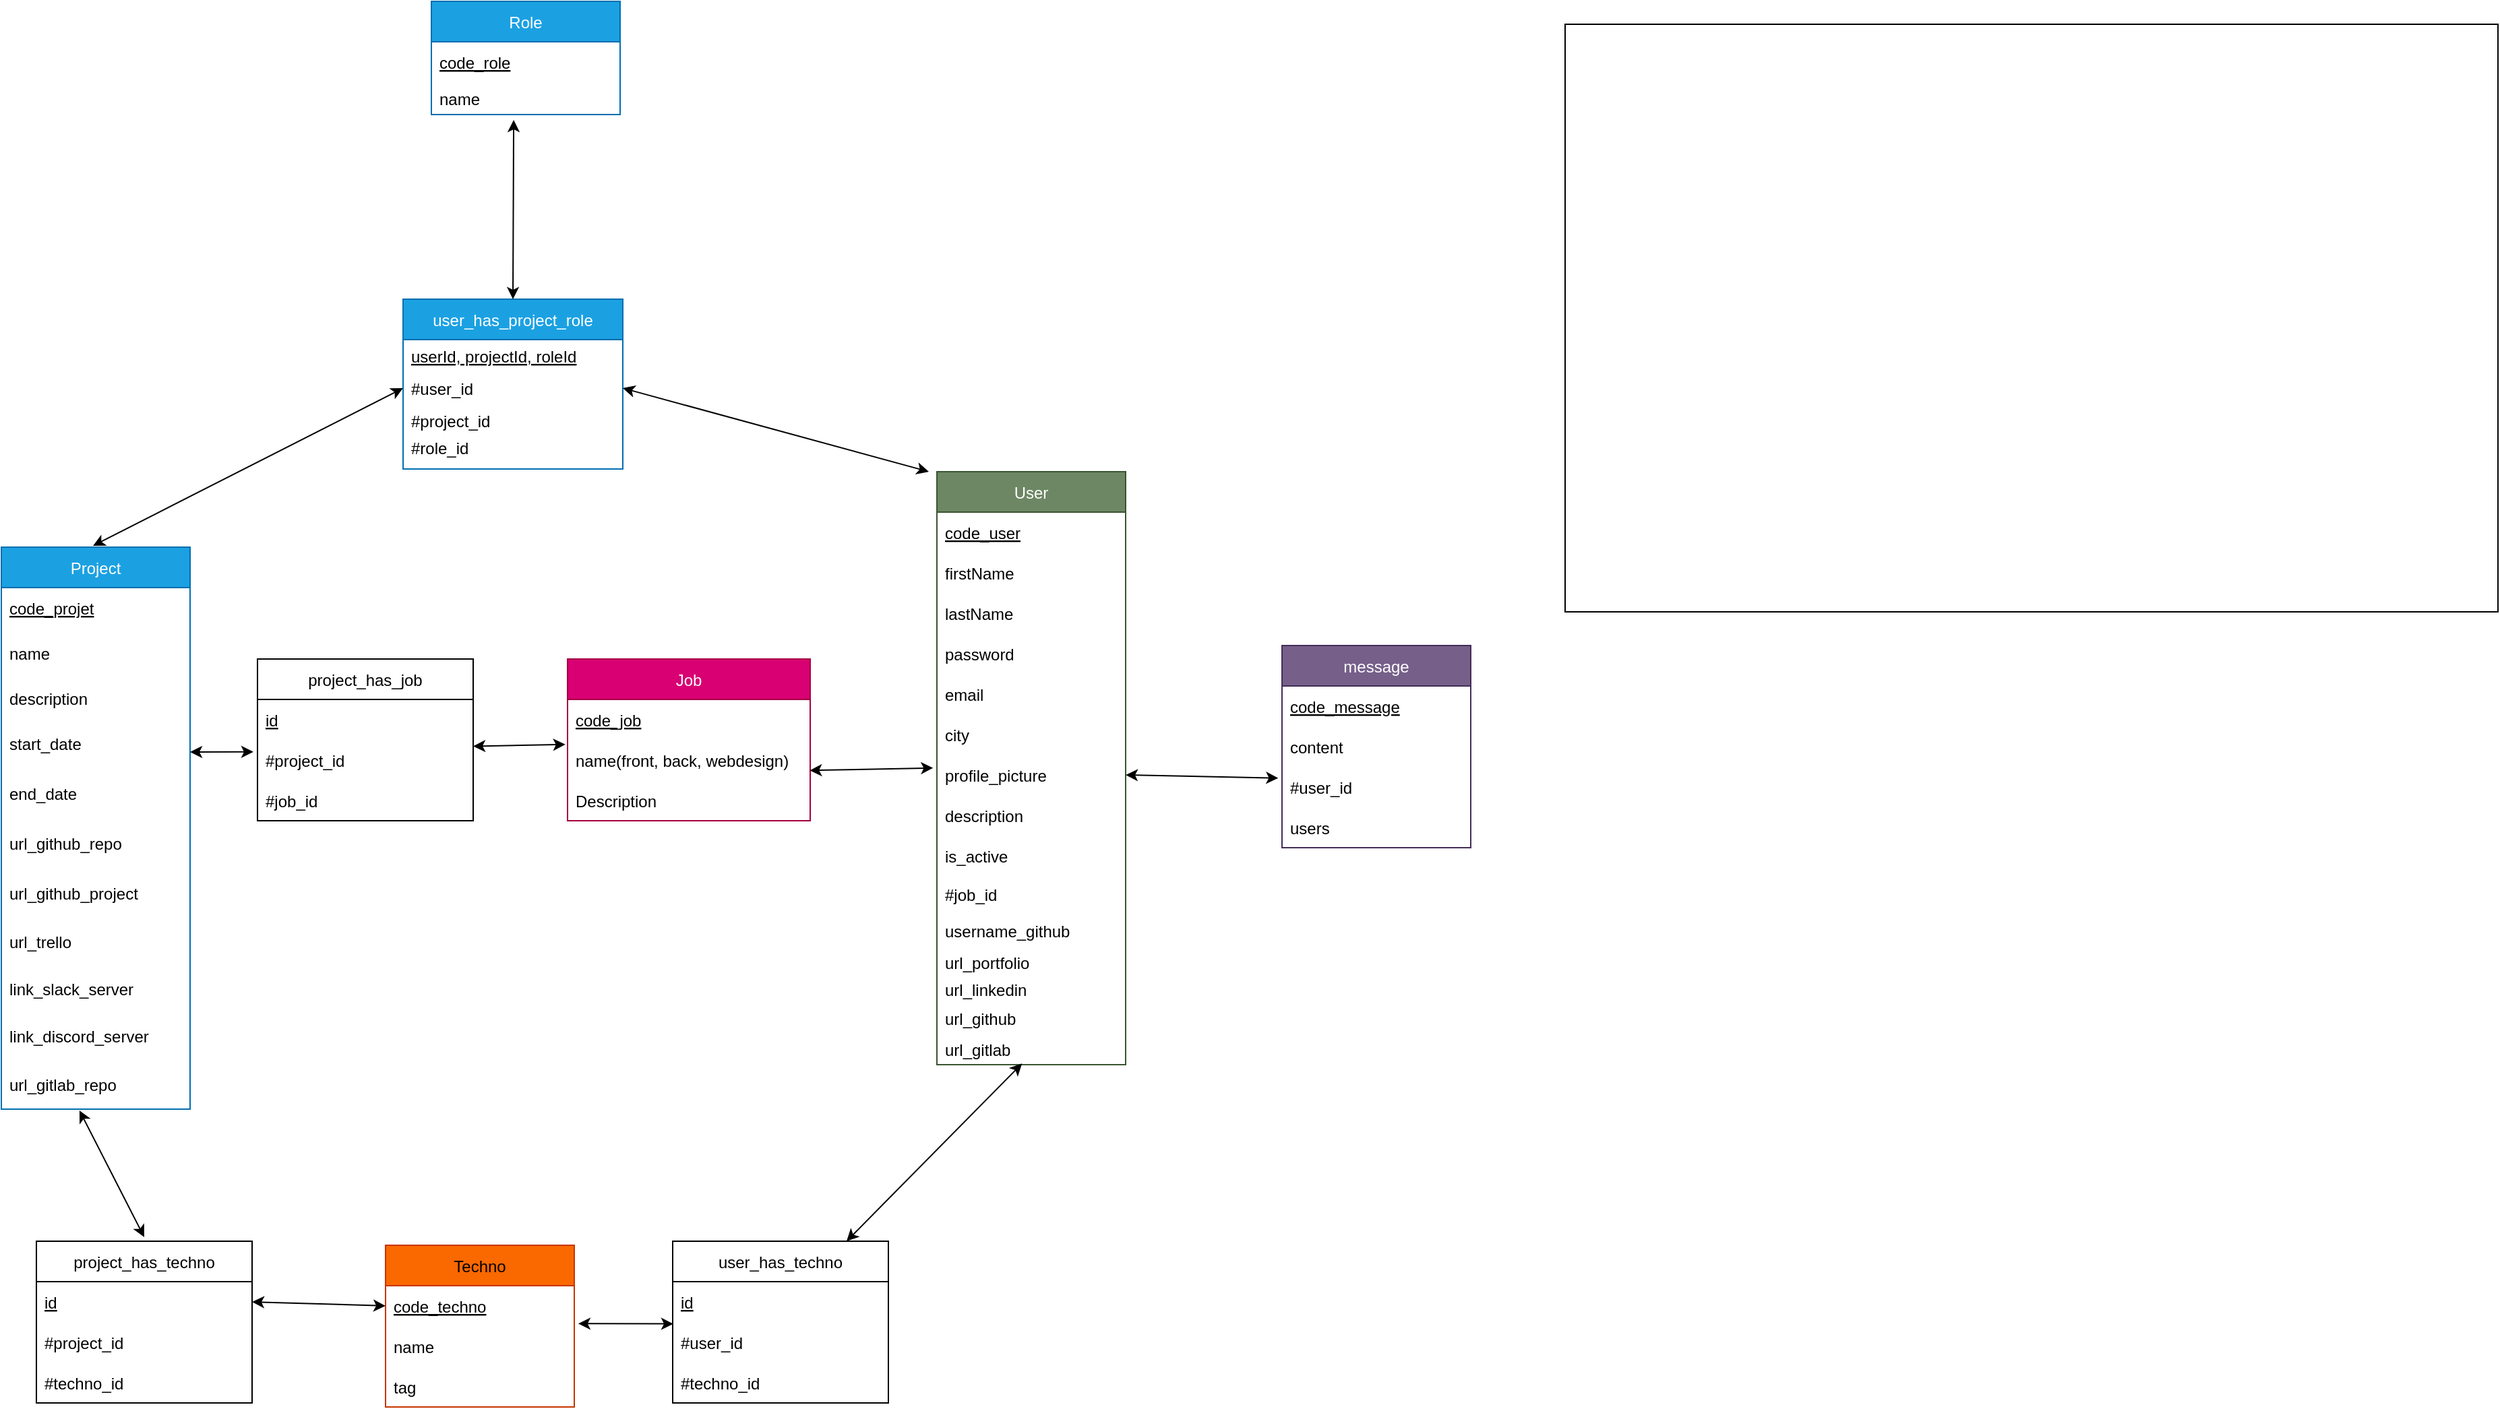 <mxfile>
    <diagram id="ZFI4lMtRsj2os-l7czPm" name="Page-1">
        <mxGraphModel dx="2289" dy="1990" grid="0" gridSize="10" guides="1" tooltips="1" connect="1" arrows="1" fold="1" page="0" pageScale="1" pageWidth="827" pageHeight="1169" math="0" shadow="0">
            <root>
                <mxCell id="0"/>
                <mxCell id="1" parent="0"/>
                <mxCell id="2" value="Job" style="swimlane;fontStyle=0;childLayout=stackLayout;horizontal=1;startSize=30;horizontalStack=0;resizeParent=1;resizeParentMax=0;resizeLast=0;collapsible=1;marginBottom=0;fillColor=#d80073;fontColor=#ffffff;strokeColor=#A50040;" parent="1" vertex="1">
                    <mxGeometry x="-160" y="-230" width="180" height="120" as="geometry"/>
                </mxCell>
                <mxCell id="3" value="code_job" style="text;strokeColor=none;fillColor=none;align=left;verticalAlign=middle;spacingLeft=4;spacingRight=4;overflow=hidden;points=[[0,0.5],[1,0.5]];portConstraint=eastwest;rotatable=0;fontStyle=4" parent="2" vertex="1">
                    <mxGeometry y="30" width="180" height="30" as="geometry"/>
                </mxCell>
                <mxCell id="4" value="name(front, back, webdesign)" style="text;strokeColor=none;fillColor=none;align=left;verticalAlign=middle;spacingLeft=4;spacingRight=4;overflow=hidden;points=[[0,0.5],[1,0.5]];portConstraint=eastwest;rotatable=0;" parent="2" vertex="1">
                    <mxGeometry y="60" width="180" height="30" as="geometry"/>
                </mxCell>
                <mxCell id="5" value="Description" style="text;strokeColor=none;fillColor=none;align=left;verticalAlign=middle;spacingLeft=4;spacingRight=4;overflow=hidden;points=[[0,0.5],[1,0.5]];portConstraint=eastwest;rotatable=0;" parent="2" vertex="1">
                    <mxGeometry y="90" width="180" height="30" as="geometry"/>
                </mxCell>
                <mxCell id="6" value="User" style="swimlane;fontStyle=0;childLayout=stackLayout;horizontal=1;startSize=30;horizontalStack=0;resizeParent=1;resizeParentMax=0;resizeLast=0;collapsible=1;marginBottom=0;fillColor=#6d8764;fontColor=#ffffff;strokeColor=#3A5431;" parent="1" vertex="1">
                    <mxGeometry x="114" y="-369" width="140" height="440" as="geometry"/>
                </mxCell>
                <mxCell id="7" value="code_user" style="text;strokeColor=none;fillColor=none;align=left;verticalAlign=middle;spacingLeft=4;spacingRight=4;overflow=hidden;points=[[0,0.5],[1,0.5]];portConstraint=eastwest;rotatable=0;fontStyle=4" parent="6" vertex="1">
                    <mxGeometry y="30" width="140" height="30" as="geometry"/>
                </mxCell>
                <mxCell id="8" value="firstName" style="text;strokeColor=none;fillColor=none;align=left;verticalAlign=middle;spacingLeft=4;spacingRight=4;overflow=hidden;points=[[0,0.5],[1,0.5]];portConstraint=eastwest;rotatable=0;" parent="6" vertex="1">
                    <mxGeometry y="60" width="140" height="30" as="geometry"/>
                </mxCell>
                <mxCell id="9" value="lastName" style="text;strokeColor=none;fillColor=none;align=left;verticalAlign=middle;spacingLeft=4;spacingRight=4;overflow=hidden;points=[[0,0.5],[1,0.5]];portConstraint=eastwest;rotatable=0;" parent="6" vertex="1">
                    <mxGeometry y="90" width="140" height="30" as="geometry"/>
                </mxCell>
                <mxCell id="10" value="password" style="text;strokeColor=none;fillColor=none;align=left;verticalAlign=middle;spacingLeft=4;spacingRight=4;overflow=hidden;points=[[0,0.5],[1,0.5]];portConstraint=eastwest;rotatable=0;" parent="6" vertex="1">
                    <mxGeometry y="120" width="140" height="30" as="geometry"/>
                </mxCell>
                <mxCell id="11" value="email" style="text;strokeColor=none;fillColor=none;align=left;verticalAlign=middle;spacingLeft=4;spacingRight=4;overflow=hidden;points=[[0,0.5],[1,0.5]];portConstraint=eastwest;rotatable=0;" parent="6" vertex="1">
                    <mxGeometry y="150" width="140" height="30" as="geometry"/>
                </mxCell>
                <mxCell id="12" value="city" style="text;strokeColor=none;fillColor=none;align=left;verticalAlign=middle;spacingLeft=4;spacingRight=4;overflow=hidden;points=[[0,0.5],[1,0.5]];portConstraint=eastwest;rotatable=0;" parent="6" vertex="1">
                    <mxGeometry y="180" width="140" height="30" as="geometry"/>
                </mxCell>
                <mxCell id="13" value="profile_picture" style="text;strokeColor=none;fillColor=none;align=left;verticalAlign=middle;spacingLeft=4;spacingRight=4;overflow=hidden;points=[[0,0.5],[1,0.5]];portConstraint=eastwest;rotatable=0;" parent="6" vertex="1">
                    <mxGeometry y="210" width="140" height="30" as="geometry"/>
                </mxCell>
                <mxCell id="15" value="description" style="text;strokeColor=none;fillColor=none;align=left;verticalAlign=middle;spacingLeft=4;spacingRight=4;overflow=hidden;points=[[0,0.5],[1,0.5]];portConstraint=eastwest;rotatable=0;" parent="6" vertex="1">
                    <mxGeometry y="240" width="140" height="30" as="geometry"/>
                </mxCell>
                <mxCell id="16" value="is_active" style="text;strokeColor=none;fillColor=none;align=left;verticalAlign=middle;spacingLeft=4;spacingRight=4;overflow=hidden;points=[[0,0.5],[1,0.5]];portConstraint=eastwest;rotatable=0;" parent="6" vertex="1">
                    <mxGeometry y="270" width="140" height="30" as="geometry"/>
                </mxCell>
                <mxCell id="68" value="#job_id" style="text;strokeColor=none;fillColor=none;align=left;verticalAlign=middle;spacingLeft=4;spacingRight=4;overflow=hidden;points=[[0,0.5],[1,0.5]];portConstraint=eastwest;rotatable=0;" parent="6" vertex="1">
                    <mxGeometry y="300" width="140" height="27" as="geometry"/>
                </mxCell>
                <mxCell id="63" value="username_github" style="text;strokeColor=none;fillColor=none;align=left;verticalAlign=middle;spacingLeft=4;spacingRight=4;overflow=hidden;points=[[0,0.5],[1,0.5]];portConstraint=eastwest;rotatable=0;" parent="6" vertex="1">
                    <mxGeometry y="327" width="140" height="27" as="geometry"/>
                </mxCell>
                <mxCell id="96" value="url_portfolio" style="text;strokeColor=none;fillColor=none;align=left;verticalAlign=middle;spacingLeft=4;spacingRight=4;overflow=hidden;points=[[0,0.5],[1,0.5]];portConstraint=eastwest;rotatable=0;" parent="6" vertex="1">
                    <mxGeometry y="354" width="140" height="20" as="geometry"/>
                </mxCell>
                <mxCell id="95" value="url_linkedin" style="text;strokeColor=none;fillColor=none;align=left;verticalAlign=middle;spacingLeft=4;spacingRight=4;overflow=hidden;points=[[0,0.5],[1,0.5]];portConstraint=eastwest;rotatable=0;" parent="6" vertex="1">
                    <mxGeometry y="374" width="140" height="20" as="geometry"/>
                </mxCell>
                <mxCell id="94" value="url_github" style="text;strokeColor=none;fillColor=none;align=left;verticalAlign=middle;spacingLeft=4;spacingRight=4;overflow=hidden;points=[[0,0.5],[1,0.5]];portConstraint=eastwest;rotatable=0;" parent="6" vertex="1">
                    <mxGeometry y="394" width="140" height="23" as="geometry"/>
                </mxCell>
                <mxCell id="163" value="url_gitlab" style="text;strokeColor=none;fillColor=none;align=left;verticalAlign=middle;spacingLeft=4;spacingRight=4;overflow=hidden;points=[[0,0.5],[1,0.5]];portConstraint=eastwest;rotatable=0;" parent="6" vertex="1">
                    <mxGeometry y="417" width="140" height="23" as="geometry"/>
                </mxCell>
                <mxCell id="18" value="Project" style="swimlane;fontStyle=0;childLayout=stackLayout;horizontal=1;startSize=30;horizontalStack=0;resizeParent=1;resizeParentMax=0;resizeLast=0;collapsible=1;marginBottom=0;fillColor=#1ba1e2;fontColor=#ffffff;strokeColor=#006EAF;" parent="1" vertex="1">
                    <mxGeometry x="-580" y="-313" width="140" height="417" as="geometry"/>
                </mxCell>
                <mxCell id="19" value="code_projet" style="text;strokeColor=none;fillColor=none;align=left;verticalAlign=middle;spacingLeft=4;spacingRight=4;overflow=hidden;points=[[0,0.5],[1,0.5]];portConstraint=eastwest;rotatable=0;fontStyle=4" parent="18" vertex="1">
                    <mxGeometry y="30" width="140" height="30" as="geometry"/>
                </mxCell>
                <mxCell id="20" value="name  " style="text;strokeColor=none;fillColor=none;align=left;verticalAlign=middle;spacingLeft=4;spacingRight=4;overflow=hidden;points=[[0,0.5],[1,0.5]];portConstraint=eastwest;rotatable=0;" parent="18" vertex="1">
                    <mxGeometry y="60" width="140" height="37" as="geometry"/>
                </mxCell>
                <mxCell id="21" value="description " style="text;strokeColor=none;fillColor=none;align=left;verticalAlign=middle;spacingLeft=4;spacingRight=4;overflow=hidden;points=[[0,0.5],[1,0.5]];portConstraint=eastwest;rotatable=0;" parent="18" vertex="1">
                    <mxGeometry y="97" width="140" height="30" as="geometry"/>
                </mxCell>
                <mxCell id="22" value="start_date" style="text;strokeColor=none;fillColor=none;align=left;verticalAlign=middle;spacingLeft=4;spacingRight=4;overflow=hidden;points=[[0,0.5],[1,0.5]];portConstraint=eastwest;rotatable=0;" parent="18" vertex="1">
                    <mxGeometry y="127" width="140" height="37" as="geometry"/>
                </mxCell>
                <mxCell id="23" value="end_date" style="text;strokeColor=none;fillColor=none;align=left;verticalAlign=middle;spacingLeft=4;spacingRight=4;overflow=hidden;points=[[0,0.5],[1,0.5]];portConstraint=eastwest;rotatable=0;" parent="18" vertex="1">
                    <mxGeometry y="164" width="140" height="37" as="geometry"/>
                </mxCell>
                <mxCell id="97" value="url_github_repo" style="text;strokeColor=none;fillColor=none;align=left;verticalAlign=middle;spacingLeft=4;spacingRight=4;overflow=hidden;points=[[0,0.5],[1,0.5]];portConstraint=eastwest;rotatable=0;" parent="18" vertex="1">
                    <mxGeometry y="201" width="140" height="37" as="geometry"/>
                </mxCell>
                <mxCell id="114" value="url_github_project" style="text;strokeColor=none;fillColor=none;align=left;verticalAlign=middle;spacingLeft=4;spacingRight=4;overflow=hidden;points=[[0,0.5],[1,0.5]];portConstraint=eastwest;rotatable=0;" parent="18" vertex="1">
                    <mxGeometry y="238" width="140" height="37" as="geometry"/>
                </mxCell>
                <mxCell id="101" value="url_trello" style="text;strokeColor=none;fillColor=none;align=left;verticalAlign=middle;spacingLeft=4;spacingRight=4;overflow=hidden;points=[[0,0.5],[1,0.5]];portConstraint=eastwest;rotatable=0;" parent="18" vertex="1">
                    <mxGeometry y="275" width="140" height="35" as="geometry"/>
                </mxCell>
                <mxCell id="100" value="link_slack_server" style="text;strokeColor=none;fillColor=none;align=left;verticalAlign=middle;spacingLeft=4;spacingRight=4;overflow=hidden;points=[[0,0.5],[1,0.5]];portConstraint=eastwest;rotatable=0;" parent="18" vertex="1">
                    <mxGeometry y="310" width="140" height="35" as="geometry"/>
                </mxCell>
                <mxCell id="99" value="link_discord_server" style="text;strokeColor=none;fillColor=none;align=left;verticalAlign=middle;spacingLeft=4;spacingRight=4;overflow=hidden;points=[[0,0.5],[1,0.5]];portConstraint=eastwest;rotatable=0;" parent="18" vertex="1">
                    <mxGeometry y="345" width="140" height="35" as="geometry"/>
                </mxCell>
                <mxCell id="98" value="url_gitlab_repo" style="text;strokeColor=none;fillColor=none;align=left;verticalAlign=middle;spacingLeft=4;spacingRight=4;overflow=hidden;points=[[0,0.5],[1,0.5]];portConstraint=eastwest;rotatable=0;" parent="18" vertex="1">
                    <mxGeometry y="380" width="140" height="37" as="geometry"/>
                </mxCell>
                <mxCell id="25" value="Techno" style="swimlane;fontStyle=0;childLayout=stackLayout;horizontal=1;startSize=30;horizontalStack=0;resizeParent=1;resizeParentMax=0;resizeLast=0;collapsible=1;marginBottom=0;fillColor=#fa6800;fontColor=#000000;strokeColor=#C73500;" parent="1" vertex="1">
                    <mxGeometry x="-295" y="205" width="140" height="120" as="geometry"/>
                </mxCell>
                <mxCell id="26" value="code_techno" style="text;strokeColor=none;fillColor=none;align=left;verticalAlign=middle;spacingLeft=4;spacingRight=4;overflow=hidden;points=[[0,0.5],[1,0.5]];portConstraint=eastwest;rotatable=0;fontStyle=4" parent="25" vertex="1">
                    <mxGeometry y="30" width="140" height="30" as="geometry"/>
                </mxCell>
                <mxCell id="27" value="name" style="text;strokeColor=none;fillColor=none;align=left;verticalAlign=middle;spacingLeft=4;spacingRight=4;overflow=hidden;points=[[0,0.5],[1,0.5]];portConstraint=eastwest;rotatable=0;" parent="25" vertex="1">
                    <mxGeometry y="60" width="140" height="30" as="geometry"/>
                </mxCell>
                <mxCell id="28" value="tag" style="text;strokeColor=none;fillColor=none;align=left;verticalAlign=middle;spacingLeft=4;spacingRight=4;overflow=hidden;points=[[0,0.5],[1,0.5]];portConstraint=eastwest;rotatable=0;" parent="25" vertex="1">
                    <mxGeometry y="90" width="140" height="30" as="geometry"/>
                </mxCell>
                <mxCell id="29" value="" style="endArrow=classic;html=1;exitX=-0.02;exitY=0.328;exitDx=0;exitDy=0;exitPerimeter=0;entryX=0.998;entryY=0.756;entryDx=0;entryDy=0;startArrow=classic;startFill=1;entryPerimeter=0;" parent="1" source="13" target="4" edge="1">
                    <mxGeometry relative="1" as="geometry">
                        <mxPoint x="410" y="400" as="sourcePoint"/>
                        <mxPoint x="570" y="400" as="targetPoint"/>
                    </mxGeometry>
                </mxCell>
                <mxCell id="33" value="message" style="swimlane;fontStyle=0;childLayout=stackLayout;horizontal=1;startSize=30;horizontalStack=0;resizeParent=1;resizeParentMax=0;resizeLast=0;collapsible=1;marginBottom=0;fillColor=#76608a;fontColor=#ffffff;strokeColor=#432D57;" parent="1" vertex="1">
                    <mxGeometry x="370" y="-240" width="140" height="150" as="geometry"/>
                </mxCell>
                <mxCell id="34" value="code_message" style="text;strokeColor=none;fillColor=none;align=left;verticalAlign=middle;spacingLeft=4;spacingRight=4;overflow=hidden;points=[[0,0.5],[1,0.5]];portConstraint=eastwest;rotatable=0;fontStyle=4" parent="33" vertex="1">
                    <mxGeometry y="30" width="140" height="30" as="geometry"/>
                </mxCell>
                <mxCell id="35" value="content" style="text;strokeColor=none;fillColor=none;align=left;verticalAlign=middle;spacingLeft=4;spacingRight=4;overflow=hidden;points=[[0,0.5],[1,0.5]];portConstraint=eastwest;rotatable=0;" parent="33" vertex="1">
                    <mxGeometry y="60" width="140" height="30" as="geometry"/>
                </mxCell>
                <mxCell id="36" value="#user_id" style="text;strokeColor=none;fillColor=none;align=left;verticalAlign=middle;spacingLeft=4;spacingRight=4;overflow=hidden;points=[[0,0.5],[1,0.5]];portConstraint=eastwest;rotatable=0;" parent="33" vertex="1">
                    <mxGeometry y="90" width="140" height="30" as="geometry"/>
                </mxCell>
                <mxCell id="37" value="users" style="text;strokeColor=none;fillColor=none;align=left;verticalAlign=middle;spacingLeft=4;spacingRight=4;overflow=hidden;points=[[0,0.5],[1,0.5]];portConstraint=eastwest;rotatable=0;" parent="33" vertex="1">
                    <mxGeometry y="120" width="140" height="30" as="geometry"/>
                </mxCell>
                <mxCell id="48" value="" style="endArrow=classic;html=1;entryX=1;entryY=0.5;entryDx=0;entryDy=0;exitX=-0.02;exitY=0.278;exitDx=0;exitDy=0;startArrow=classic;startFill=1;exitPerimeter=0;" parent="1" source="36" target="13" edge="1">
                    <mxGeometry x="-0.372" y="-300" relative="1" as="geometry">
                        <mxPoint x="350" y="-119" as="sourcePoint"/>
                        <mxPoint x="300" y="-211" as="targetPoint"/>
                        <mxPoint as="offset"/>
                    </mxGeometry>
                </mxCell>
                <mxCell id="69" value="project_has_job" style="swimlane;fontStyle=0;childLayout=stackLayout;horizontal=1;startSize=30;horizontalStack=0;resizeParent=1;resizeParentMax=0;resizeLast=0;collapsible=1;marginBottom=0;" parent="1" vertex="1">
                    <mxGeometry x="-390" y="-230" width="160" height="120" as="geometry"/>
                </mxCell>
                <mxCell id="70" value="id" style="text;strokeColor=none;fillColor=none;align=left;verticalAlign=middle;spacingLeft=4;spacingRight=4;overflow=hidden;points=[[0,0.5],[1,0.5]];portConstraint=eastwest;rotatable=0;fontStyle=4" parent="69" vertex="1">
                    <mxGeometry y="30" width="160" height="30" as="geometry"/>
                </mxCell>
                <mxCell id="71" value="#project_id" style="text;strokeColor=none;fillColor=none;align=left;verticalAlign=middle;spacingLeft=4;spacingRight=4;overflow=hidden;points=[[0,0.5],[1,0.5]];portConstraint=eastwest;rotatable=0;" parent="69" vertex="1">
                    <mxGeometry y="60" width="160" height="30" as="geometry"/>
                </mxCell>
                <mxCell id="72" value="#job_id" style="text;strokeColor=none;fillColor=none;align=left;verticalAlign=middle;spacingLeft=4;spacingRight=4;overflow=hidden;points=[[0,0.5],[1,0.5]];portConstraint=eastwest;rotatable=0;" parent="69" vertex="1">
                    <mxGeometry y="90" width="160" height="30" as="geometry"/>
                </mxCell>
                <mxCell id="76" value="" style="endArrow=classic;startArrow=classic;html=1;fontColor=#FFFFFF;entryX=-0.019;entryY=0.297;entryDx=0;entryDy=0;entryPerimeter=0;" parent="1" target="71" edge="1">
                    <mxGeometry width="50" height="50" relative="1" as="geometry">
                        <mxPoint x="-440" y="-161" as="sourcePoint"/>
                        <mxPoint x="-400" y="-210" as="targetPoint"/>
                    </mxGeometry>
                </mxCell>
                <mxCell id="77" value="" style="endArrow=classic;startArrow=classic;html=1;fontColor=#FFFFFF;entryX=-0.009;entryY=0.113;entryDx=0;entryDy=0;entryPerimeter=0;" parent="1" target="4" edge="1">
                    <mxGeometry width="50" height="50" relative="1" as="geometry">
                        <mxPoint x="-230" y="-165.25" as="sourcePoint"/>
                        <mxPoint x="-183.04" y="-165.34" as="targetPoint"/>
                    </mxGeometry>
                </mxCell>
                <mxCell id="78" value="project_has_techno" style="swimlane;fontStyle=0;childLayout=stackLayout;horizontal=1;startSize=30;horizontalStack=0;resizeParent=1;resizeParentMax=0;resizeLast=0;collapsible=1;marginBottom=0;" parent="1" vertex="1">
                    <mxGeometry x="-554" y="202" width="160" height="120" as="geometry"/>
                </mxCell>
                <mxCell id="79" value="id" style="text;strokeColor=none;fillColor=none;align=left;verticalAlign=middle;spacingLeft=4;spacingRight=4;overflow=hidden;points=[[0,0.5],[1,0.5]];portConstraint=eastwest;rotatable=0;fontStyle=4" parent="78" vertex="1">
                    <mxGeometry y="30" width="160" height="30" as="geometry"/>
                </mxCell>
                <mxCell id="80" value="#project_id" style="text;strokeColor=none;fillColor=none;align=left;verticalAlign=middle;spacingLeft=4;spacingRight=4;overflow=hidden;points=[[0,0.5],[1,0.5]];portConstraint=eastwest;rotatable=0;" parent="78" vertex="1">
                    <mxGeometry y="60" width="160" height="30" as="geometry"/>
                </mxCell>
                <mxCell id="81" value="#techno_id" style="text;strokeColor=none;fillColor=none;align=left;verticalAlign=middle;spacingLeft=4;spacingRight=4;overflow=hidden;points=[[0,0.5],[1,0.5]];portConstraint=eastwest;rotatable=0;" parent="78" vertex="1">
                    <mxGeometry y="90" width="160" height="30" as="geometry"/>
                </mxCell>
                <mxCell id="82" value="" style="endArrow=classic;startArrow=classic;html=1;fontColor=#FFFFFF;exitX=0.414;exitY=1.027;exitDx=0;exitDy=0;exitPerimeter=0;" parent="1" source="98" edge="1">
                    <mxGeometry width="50" height="50" relative="1" as="geometry">
                        <mxPoint x="-520" y="-19.91" as="sourcePoint"/>
                        <mxPoint x="-474" y="199" as="targetPoint"/>
                    </mxGeometry>
                </mxCell>
                <mxCell id="83" value="" style="endArrow=classic;startArrow=classic;html=1;fontColor=#FFFFFF;entryX=0;entryY=0.5;entryDx=0;entryDy=0;exitX=1;exitY=0.5;exitDx=0;exitDy=0;" parent="1" source="79" target="26" edge="1">
                    <mxGeometry width="50" height="50" relative="1" as="geometry">
                        <mxPoint x="-320" y="72" as="sourcePoint"/>
                        <mxPoint x="-282.16" y="126.26" as="targetPoint"/>
                    </mxGeometry>
                </mxCell>
                <mxCell id="84" value="user_has_techno" style="swimlane;fontStyle=0;childLayout=stackLayout;horizontal=1;startSize=30;horizontalStack=0;resizeParent=1;resizeParentMax=0;resizeLast=0;collapsible=1;marginBottom=0;" parent="1" vertex="1">
                    <mxGeometry x="-82" y="202" width="160" height="120" as="geometry"/>
                </mxCell>
                <mxCell id="85" value="id" style="text;strokeColor=none;fillColor=none;align=left;verticalAlign=middle;spacingLeft=4;spacingRight=4;overflow=hidden;points=[[0,0.5],[1,0.5]];portConstraint=eastwest;rotatable=0;fontStyle=4" parent="84" vertex="1">
                    <mxGeometry y="30" width="160" height="30" as="geometry"/>
                </mxCell>
                <mxCell id="86" value="#user_id" style="text;strokeColor=none;fillColor=none;align=left;verticalAlign=middle;spacingLeft=4;spacingRight=4;overflow=hidden;points=[[0,0.5],[1,0.5]];portConstraint=eastwest;rotatable=0;" parent="84" vertex="1">
                    <mxGeometry y="60" width="160" height="30" as="geometry"/>
                </mxCell>
                <mxCell id="87" value="#techno_id" style="text;strokeColor=none;fillColor=none;align=left;verticalAlign=middle;spacingLeft=4;spacingRight=4;overflow=hidden;points=[[0,0.5],[1,0.5]];portConstraint=eastwest;rotatable=0;" parent="84" vertex="1">
                    <mxGeometry y="90" width="160" height="30" as="geometry"/>
                </mxCell>
                <mxCell id="88" value="" style="endArrow=classic;startArrow=classic;html=1;fontColor=#FFFFFF;entryX=0.003;entryY=0.044;entryDx=0;entryDy=0;exitX=1.021;exitY=0.939;exitDx=0;exitDy=0;entryPerimeter=0;exitPerimeter=0;" parent="1" source="26" target="86" edge="1">
                    <mxGeometry width="50" height="50" relative="1" as="geometry">
                        <mxPoint x="-170" y="82" as="sourcePoint"/>
                        <mxPoint x="-130" y="82" as="targetPoint"/>
                    </mxGeometry>
                </mxCell>
                <mxCell id="90" value="User(&lt;u&gt;code_user,&lt;/u&gt;&amp;nbsp;firstName, lastName, password, email, city, profile_picture, description, is_active, #job_id, github_username, url_portfolio, url_linkedin, url_github,url_gitlab)&lt;br&gt;Message(&lt;u&gt;code_message&lt;/u&gt;, content, users, #uder_id)&lt;br&gt;Role(&lt;u&gt;code_role&lt;/u&gt;, name)&lt;br&gt;USER_HAS_PROJECT_ROLE(&lt;u&gt;userId, projectId, roleId&lt;/u&gt;, #user_id, #project_id, #role_id)&lt;br&gt;Project(&lt;u&gt;code_project&lt;/u&gt;, name, description, start_date, end_date, url_github_repo, url_github_project,&amp;nbsp;url_trello, url_slack_server, url_discord_server, url_gitlab_repo)&lt;br&gt;PROJECT_HAS_JOB(#project_id, #job_id)&lt;br&gt;Job(&lt;u&gt;code_job&lt;/u&gt;, name, description)&lt;br&gt;PROJECT_HAS_TECHNO(#project_id, #techno_id)&lt;br&gt;Techno(&lt;u&gt;code_techno&lt;/u&gt;, name, tag)&lt;br&gt;USER_HAS_TECHNO(#user_id, #techno_id)" style="rounded=0;whiteSpace=wrap;html=1;fontColor=#FFFFFF;align=left;" parent="1" vertex="1">
                    <mxGeometry x="580" y="-701" width="692" height="436" as="geometry"/>
                </mxCell>
                <mxCell id="102" value="" style="endArrow=classic;html=1;entryX=0.451;entryY=0.964;entryDx=0;entryDy=0;startArrow=classic;startFill=1;entryPerimeter=0;" parent="1" target="163" edge="1">
                    <mxGeometry x="-0.073" y="55" relative="1" as="geometry">
                        <mxPoint x="47" y="202" as="sourcePoint"/>
                        <mxPoint x="84.06" y="172.031" as="targetPoint"/>
                        <mxPoint as="offset"/>
                    </mxGeometry>
                </mxCell>
                <mxCell id="122" value="user_has_project_role" style="swimlane;fontStyle=0;childLayout=stackLayout;horizontal=1;startSize=30;horizontalStack=0;resizeParent=1;resizeParentMax=0;resizeLast=0;collapsible=1;marginBottom=0;fillColor=#1ba1e2;fontColor=#ffffff;strokeColor=#006EAF;" parent="1" vertex="1">
                    <mxGeometry x="-282" y="-497" width="163" height="126" as="geometry">
                        <mxRectangle x="-282" y="-497" width="146" height="30" as="alternateBounds"/>
                    </mxGeometry>
                </mxCell>
                <mxCell id="169" value="userId, projectId, roleId" style="text;strokeColor=none;fillColor=none;align=left;verticalAlign=middle;spacingLeft=4;spacingRight=4;overflow=hidden;points=[[0,0.5],[1,0.5]];portConstraint=eastwest;rotatable=0;fontStyle=4" parent="122" vertex="1">
                    <mxGeometry y="30" width="163" height="24" as="geometry"/>
                </mxCell>
                <mxCell id="130" value="#user_id" style="text;strokeColor=none;fillColor=none;align=left;verticalAlign=middle;spacingLeft=4;spacingRight=4;overflow=hidden;points=[[0,0.5],[1,0.5]];portConstraint=eastwest;rotatable=0;fontStyle=0" parent="122" vertex="1">
                    <mxGeometry y="54" width="163" height="24" as="geometry"/>
                </mxCell>
                <mxCell id="167" value="#project_id" style="text;strokeColor=none;fillColor=none;align=left;verticalAlign=middle;spacingLeft=4;spacingRight=4;overflow=hidden;points=[[0,0.5],[1,0.5]];portConstraint=eastwest;rotatable=0;fontStyle=0" parent="122" vertex="1">
                    <mxGeometry y="78" width="163" height="24" as="geometry"/>
                </mxCell>
                <mxCell id="168" value="#role_id&#10;" style="text;strokeColor=none;fillColor=none;align=left;verticalAlign=middle;spacingLeft=4;spacingRight=4;overflow=hidden;points=[[0,0.5],[1,0.5]];portConstraint=eastwest;rotatable=0;fontStyle=0" parent="122" vertex="1">
                    <mxGeometry y="102" width="163" height="24" as="geometry"/>
                </mxCell>
                <mxCell id="155" value="" style="endArrow=classic;html=1;startArrow=classic;startFill=1;entryX=1;entryY=0.5;entryDx=0;entryDy=0;" parent="1" target="130" edge="1">
                    <mxGeometry x="0.468" y="120" relative="1" as="geometry">
                        <mxPoint x="108" y="-369" as="sourcePoint"/>
                        <mxPoint x="-119" y="-466" as="targetPoint"/>
                        <mxPoint as="offset"/>
                    </mxGeometry>
                </mxCell>
                <mxCell id="164" value="Role" style="swimlane;fontStyle=0;childLayout=stackLayout;horizontal=1;startSize=30;horizontalStack=0;resizeParent=1;resizeParentMax=0;resizeLast=0;collapsible=1;marginBottom=0;fillColor=#1ba1e2;fontColor=#ffffff;strokeColor=#006EAF;" parent="1" vertex="1">
                    <mxGeometry x="-261" y="-718" width="140" height="84" as="geometry"/>
                </mxCell>
                <mxCell id="165" value="code_role" style="text;strokeColor=none;fillColor=none;align=left;verticalAlign=middle;spacingLeft=4;spacingRight=4;overflow=hidden;points=[[0,0.5],[1,0.5]];portConstraint=eastwest;rotatable=0;fontStyle=4" parent="164" vertex="1">
                    <mxGeometry y="30" width="140" height="30" as="geometry"/>
                </mxCell>
                <mxCell id="166" value="name" style="text;strokeColor=none;fillColor=none;align=left;verticalAlign=middle;spacingLeft=4;spacingRight=4;overflow=hidden;points=[[0,0.5],[1,0.5]];portConstraint=eastwest;rotatable=0;fontStyle=0" parent="164" vertex="1">
                    <mxGeometry y="60" width="140" height="24" as="geometry"/>
                </mxCell>
                <mxCell id="171" value="" style="endArrow=classic;html=1;startArrow=classic;startFill=1;exitX=0;exitY=0.5;exitDx=0;exitDy=0;" parent="1" source="130" edge="1">
                    <mxGeometry x="0.468" y="120" relative="1" as="geometry">
                        <mxPoint x="-407" y="-381" as="sourcePoint"/>
                        <mxPoint x="-512" y="-314" as="targetPoint"/>
                        <mxPoint as="offset"/>
                    </mxGeometry>
                </mxCell>
                <mxCell id="172" value="" style="endArrow=classic;html=1;startArrow=classic;startFill=1;entryX=0.436;entryY=1.167;entryDx=0;entryDy=0;entryPerimeter=0;exitX=0.5;exitY=0;exitDx=0;exitDy=0;" parent="1" source="122" target="166" edge="1">
                    <mxGeometry x="0.468" y="120" relative="1" as="geometry">
                        <mxPoint x="-264" y="-599" as="sourcePoint"/>
                        <mxPoint x="-514" y="-661" as="targetPoint"/>
                        <mxPoint as="offset"/>
                    </mxGeometry>
                </mxCell>
            </root>
        </mxGraphModel>
    </diagram>
</mxfile>